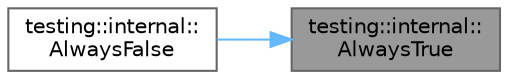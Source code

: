 digraph "testing::internal::AlwaysTrue"
{
 // LATEX_PDF_SIZE
  bgcolor="transparent";
  edge [fontname=Helvetica,fontsize=10,labelfontname=Helvetica,labelfontsize=10];
  node [fontname=Helvetica,fontsize=10,shape=box,height=0.2,width=0.4];
  rankdir="RL";
  Node1 [id="Node000001",label="testing::internal::\lAlwaysTrue",height=0.2,width=0.4,color="gray40", fillcolor="grey60", style="filled", fontcolor="black",tooltip=" "];
  Node1 -> Node2 [id="edge1_Node000001_Node000002",dir="back",color="steelblue1",style="solid",tooltip=" "];
  Node2 [id="Node000002",label="testing::internal::\lAlwaysFalse",height=0.2,width=0.4,color="grey40", fillcolor="white", style="filled",URL="$namespacetesting_1_1internal.html#a4b24c851ab13569b1b15b3d259b60d2e",tooltip=" "];
}
